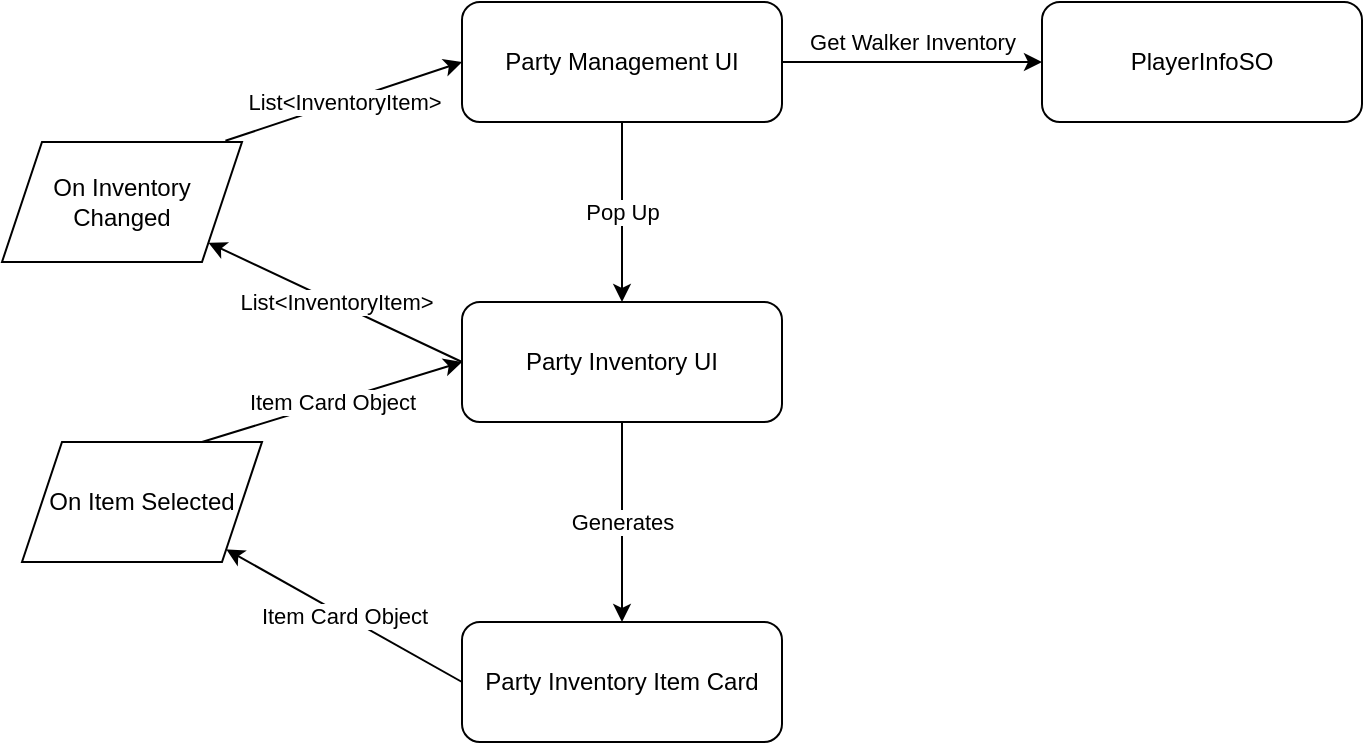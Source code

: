<mxfile version="21.6.2" type="github">
  <diagram name="Page-1" id="16qIxH66MZdJ7L14AVtk">
    <mxGraphModel dx="1726" dy="487" grid="1" gridSize="10" guides="1" tooltips="1" connect="1" arrows="1" fold="1" page="1" pageScale="1" pageWidth="850" pageHeight="1100" math="0" shadow="0">
      <root>
        <mxCell id="0" />
        <mxCell id="1" parent="0" />
        <mxCell id="SmeRQ66XFrRzRs4D6klU-3" value="Party Management UI" style="rounded=1;whiteSpace=wrap;html=1;" vertex="1" parent="1">
          <mxGeometry x="210" y="200" width="160" height="60" as="geometry" />
        </mxCell>
        <mxCell id="SmeRQ66XFrRzRs4D6klU-4" value="PlayerInfoSO" style="rounded=1;whiteSpace=wrap;html=1;" vertex="1" parent="1">
          <mxGeometry x="500" y="200" width="160" height="60" as="geometry" />
        </mxCell>
        <mxCell id="SmeRQ66XFrRzRs4D6klU-5" value="Get Walker Inventory" style="endArrow=classic;html=1;rounded=0;exitX=1;exitY=0.5;exitDx=0;exitDy=0;" edge="1" parent="1" source="SmeRQ66XFrRzRs4D6klU-3" target="SmeRQ66XFrRzRs4D6klU-4">
          <mxGeometry y="10" width="50" height="50" relative="1" as="geometry">
            <mxPoint x="330" y="400" as="sourcePoint" />
            <mxPoint x="380" y="350" as="targetPoint" />
            <mxPoint as="offset" />
          </mxGeometry>
        </mxCell>
        <mxCell id="SmeRQ66XFrRzRs4D6klU-6" value="Party Inventory UI" style="rounded=1;whiteSpace=wrap;html=1;" vertex="1" parent="1">
          <mxGeometry x="210" y="350" width="160" height="60" as="geometry" />
        </mxCell>
        <mxCell id="SmeRQ66XFrRzRs4D6klU-7" value="Pop Up" style="endArrow=classic;html=1;rounded=0;exitX=0.5;exitY=1;exitDx=0;exitDy=0;" edge="1" parent="1" source="SmeRQ66XFrRzRs4D6klU-3" target="SmeRQ66XFrRzRs4D6klU-6">
          <mxGeometry width="50" height="50" relative="1" as="geometry">
            <mxPoint x="320" y="320" as="sourcePoint" />
            <mxPoint x="500" y="320" as="targetPoint" />
            <mxPoint as="offset" />
          </mxGeometry>
        </mxCell>
        <mxCell id="SmeRQ66XFrRzRs4D6klU-8" value="Party Inventory Item Card" style="rounded=1;whiteSpace=wrap;html=1;" vertex="1" parent="1">
          <mxGeometry x="210" y="510" width="160" height="60" as="geometry" />
        </mxCell>
        <mxCell id="SmeRQ66XFrRzRs4D6klU-9" value="Generates" style="endArrow=classic;html=1;rounded=0;exitX=0.5;exitY=1;exitDx=0;exitDy=0;entryX=0.5;entryY=0;entryDx=0;entryDy=0;" edge="1" parent="1" source="SmeRQ66XFrRzRs4D6klU-6" target="SmeRQ66XFrRzRs4D6klU-8">
          <mxGeometry width="50" height="50" relative="1" as="geometry">
            <mxPoint x="290" y="430" as="sourcePoint" />
            <mxPoint x="340" y="460" as="targetPoint" />
            <mxPoint as="offset" />
          </mxGeometry>
        </mxCell>
        <mxCell id="SmeRQ66XFrRzRs4D6klU-10" value="Item Card Object" style="endArrow=classic;html=1;rounded=0;exitX=0;exitY=0.5;exitDx=0;exitDy=0;" edge="1" parent="1" source="SmeRQ66XFrRzRs4D6klU-8" target="SmeRQ66XFrRzRs4D6klU-11">
          <mxGeometry width="50" height="50" relative="1" as="geometry">
            <mxPoint x="300" y="430" as="sourcePoint" />
            <mxPoint x="500" y="510" as="targetPoint" />
            <mxPoint as="offset" />
          </mxGeometry>
        </mxCell>
        <mxCell id="SmeRQ66XFrRzRs4D6klU-11" value="On Item Selected" style="shape=parallelogram;perimeter=parallelogramPerimeter;whiteSpace=wrap;html=1;fixedSize=1;" vertex="1" parent="1">
          <mxGeometry x="-10" y="420" width="120" height="60" as="geometry" />
        </mxCell>
        <mxCell id="SmeRQ66XFrRzRs4D6klU-14" value="Item Card Object" style="endArrow=classic;html=1;rounded=0;exitX=0.75;exitY=0;exitDx=0;exitDy=0;entryX=0;entryY=0.5;entryDx=0;entryDy=0;" edge="1" parent="1" source="SmeRQ66XFrRzRs4D6klU-11" target="SmeRQ66XFrRzRs4D6klU-6">
          <mxGeometry width="50" height="50" relative="1" as="geometry">
            <mxPoint x="220" y="550" as="sourcePoint" />
            <mxPoint x="122" y="494" as="targetPoint" />
            <mxPoint as="offset" />
          </mxGeometry>
        </mxCell>
        <mxCell id="SmeRQ66XFrRzRs4D6klU-15" value="On Inventory Changed" style="shape=parallelogram;perimeter=parallelogramPerimeter;whiteSpace=wrap;html=1;fixedSize=1;" vertex="1" parent="1">
          <mxGeometry x="-20" y="270" width="120" height="60" as="geometry" />
        </mxCell>
        <mxCell id="SmeRQ66XFrRzRs4D6klU-16" value="List&amp;lt;InventoryItem&amp;gt;" style="endArrow=classic;html=1;rounded=0;exitX=0;exitY=0.5;exitDx=0;exitDy=0;" edge="1" parent="1" source="SmeRQ66XFrRzRs4D6klU-6" target="SmeRQ66XFrRzRs4D6klU-15">
          <mxGeometry width="50" height="50" relative="1" as="geometry">
            <mxPoint x="200" y="370" as="sourcePoint" />
            <mxPoint x="120" y="310" as="targetPoint" />
            <mxPoint as="offset" />
          </mxGeometry>
        </mxCell>
        <mxCell id="SmeRQ66XFrRzRs4D6klU-17" value="List&amp;lt;InventoryItem&amp;gt;" style="endArrow=classic;html=1;rounded=0;exitX=0.931;exitY=-0.01;exitDx=0;exitDy=0;entryX=0;entryY=0.5;entryDx=0;entryDy=0;exitPerimeter=0;" edge="1" parent="1" source="SmeRQ66XFrRzRs4D6klU-15" target="SmeRQ66XFrRzRs4D6klU-3">
          <mxGeometry width="50" height="50" relative="1" as="geometry">
            <mxPoint x="50" y="250" as="sourcePoint" />
            <mxPoint x="140" y="210" as="targetPoint" />
            <mxPoint as="offset" />
          </mxGeometry>
        </mxCell>
      </root>
    </mxGraphModel>
  </diagram>
</mxfile>
